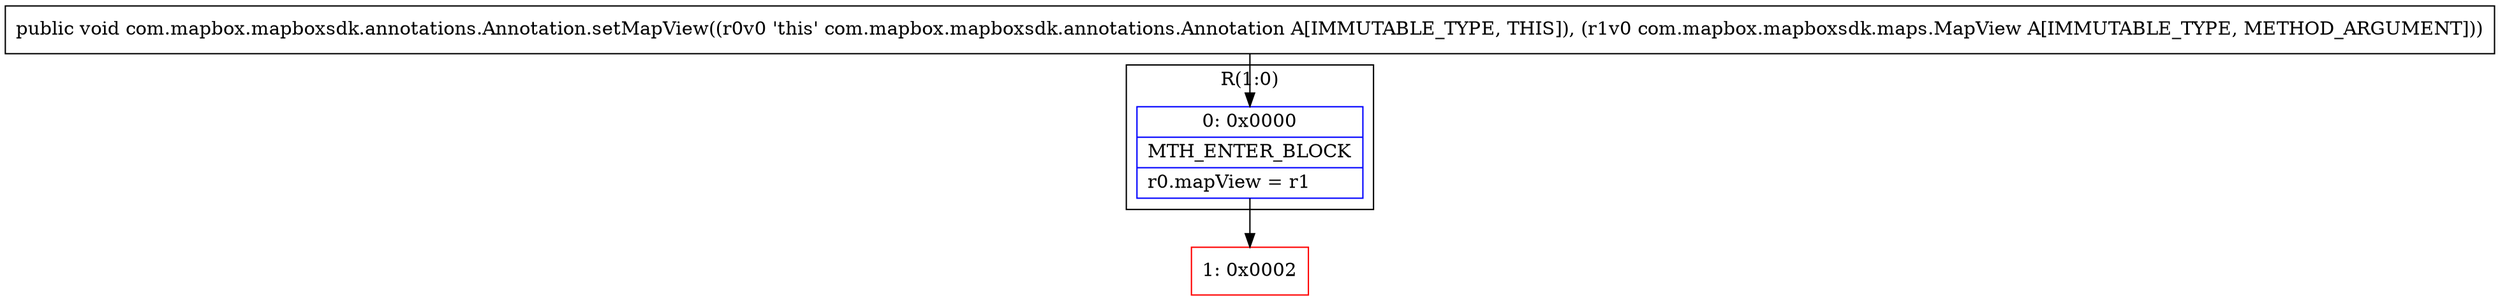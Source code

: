 digraph "CFG forcom.mapbox.mapboxsdk.annotations.Annotation.setMapView(Lcom\/mapbox\/mapboxsdk\/maps\/MapView;)V" {
subgraph cluster_Region_962926130 {
label = "R(1:0)";
node [shape=record,color=blue];
Node_0 [shape=record,label="{0\:\ 0x0000|MTH_ENTER_BLOCK\l|r0.mapView = r1\l}"];
}
Node_1 [shape=record,color=red,label="{1\:\ 0x0002}"];
MethodNode[shape=record,label="{public void com.mapbox.mapboxsdk.annotations.Annotation.setMapView((r0v0 'this' com.mapbox.mapboxsdk.annotations.Annotation A[IMMUTABLE_TYPE, THIS]), (r1v0 com.mapbox.mapboxsdk.maps.MapView A[IMMUTABLE_TYPE, METHOD_ARGUMENT])) }"];
MethodNode -> Node_0;
Node_0 -> Node_1;
}

